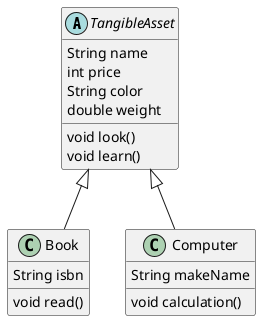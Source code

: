 @startuml
'https://plantuml.com/class-diagram

abstract class TangibleAsset {
String name
int price
String color
double weight
void look()
void learn()
}

class Book extends TangibleAsset {

String isbn
void read()
}


class Computer extends TangibleAsset {

String makeName
void calculation()
}


@enduml